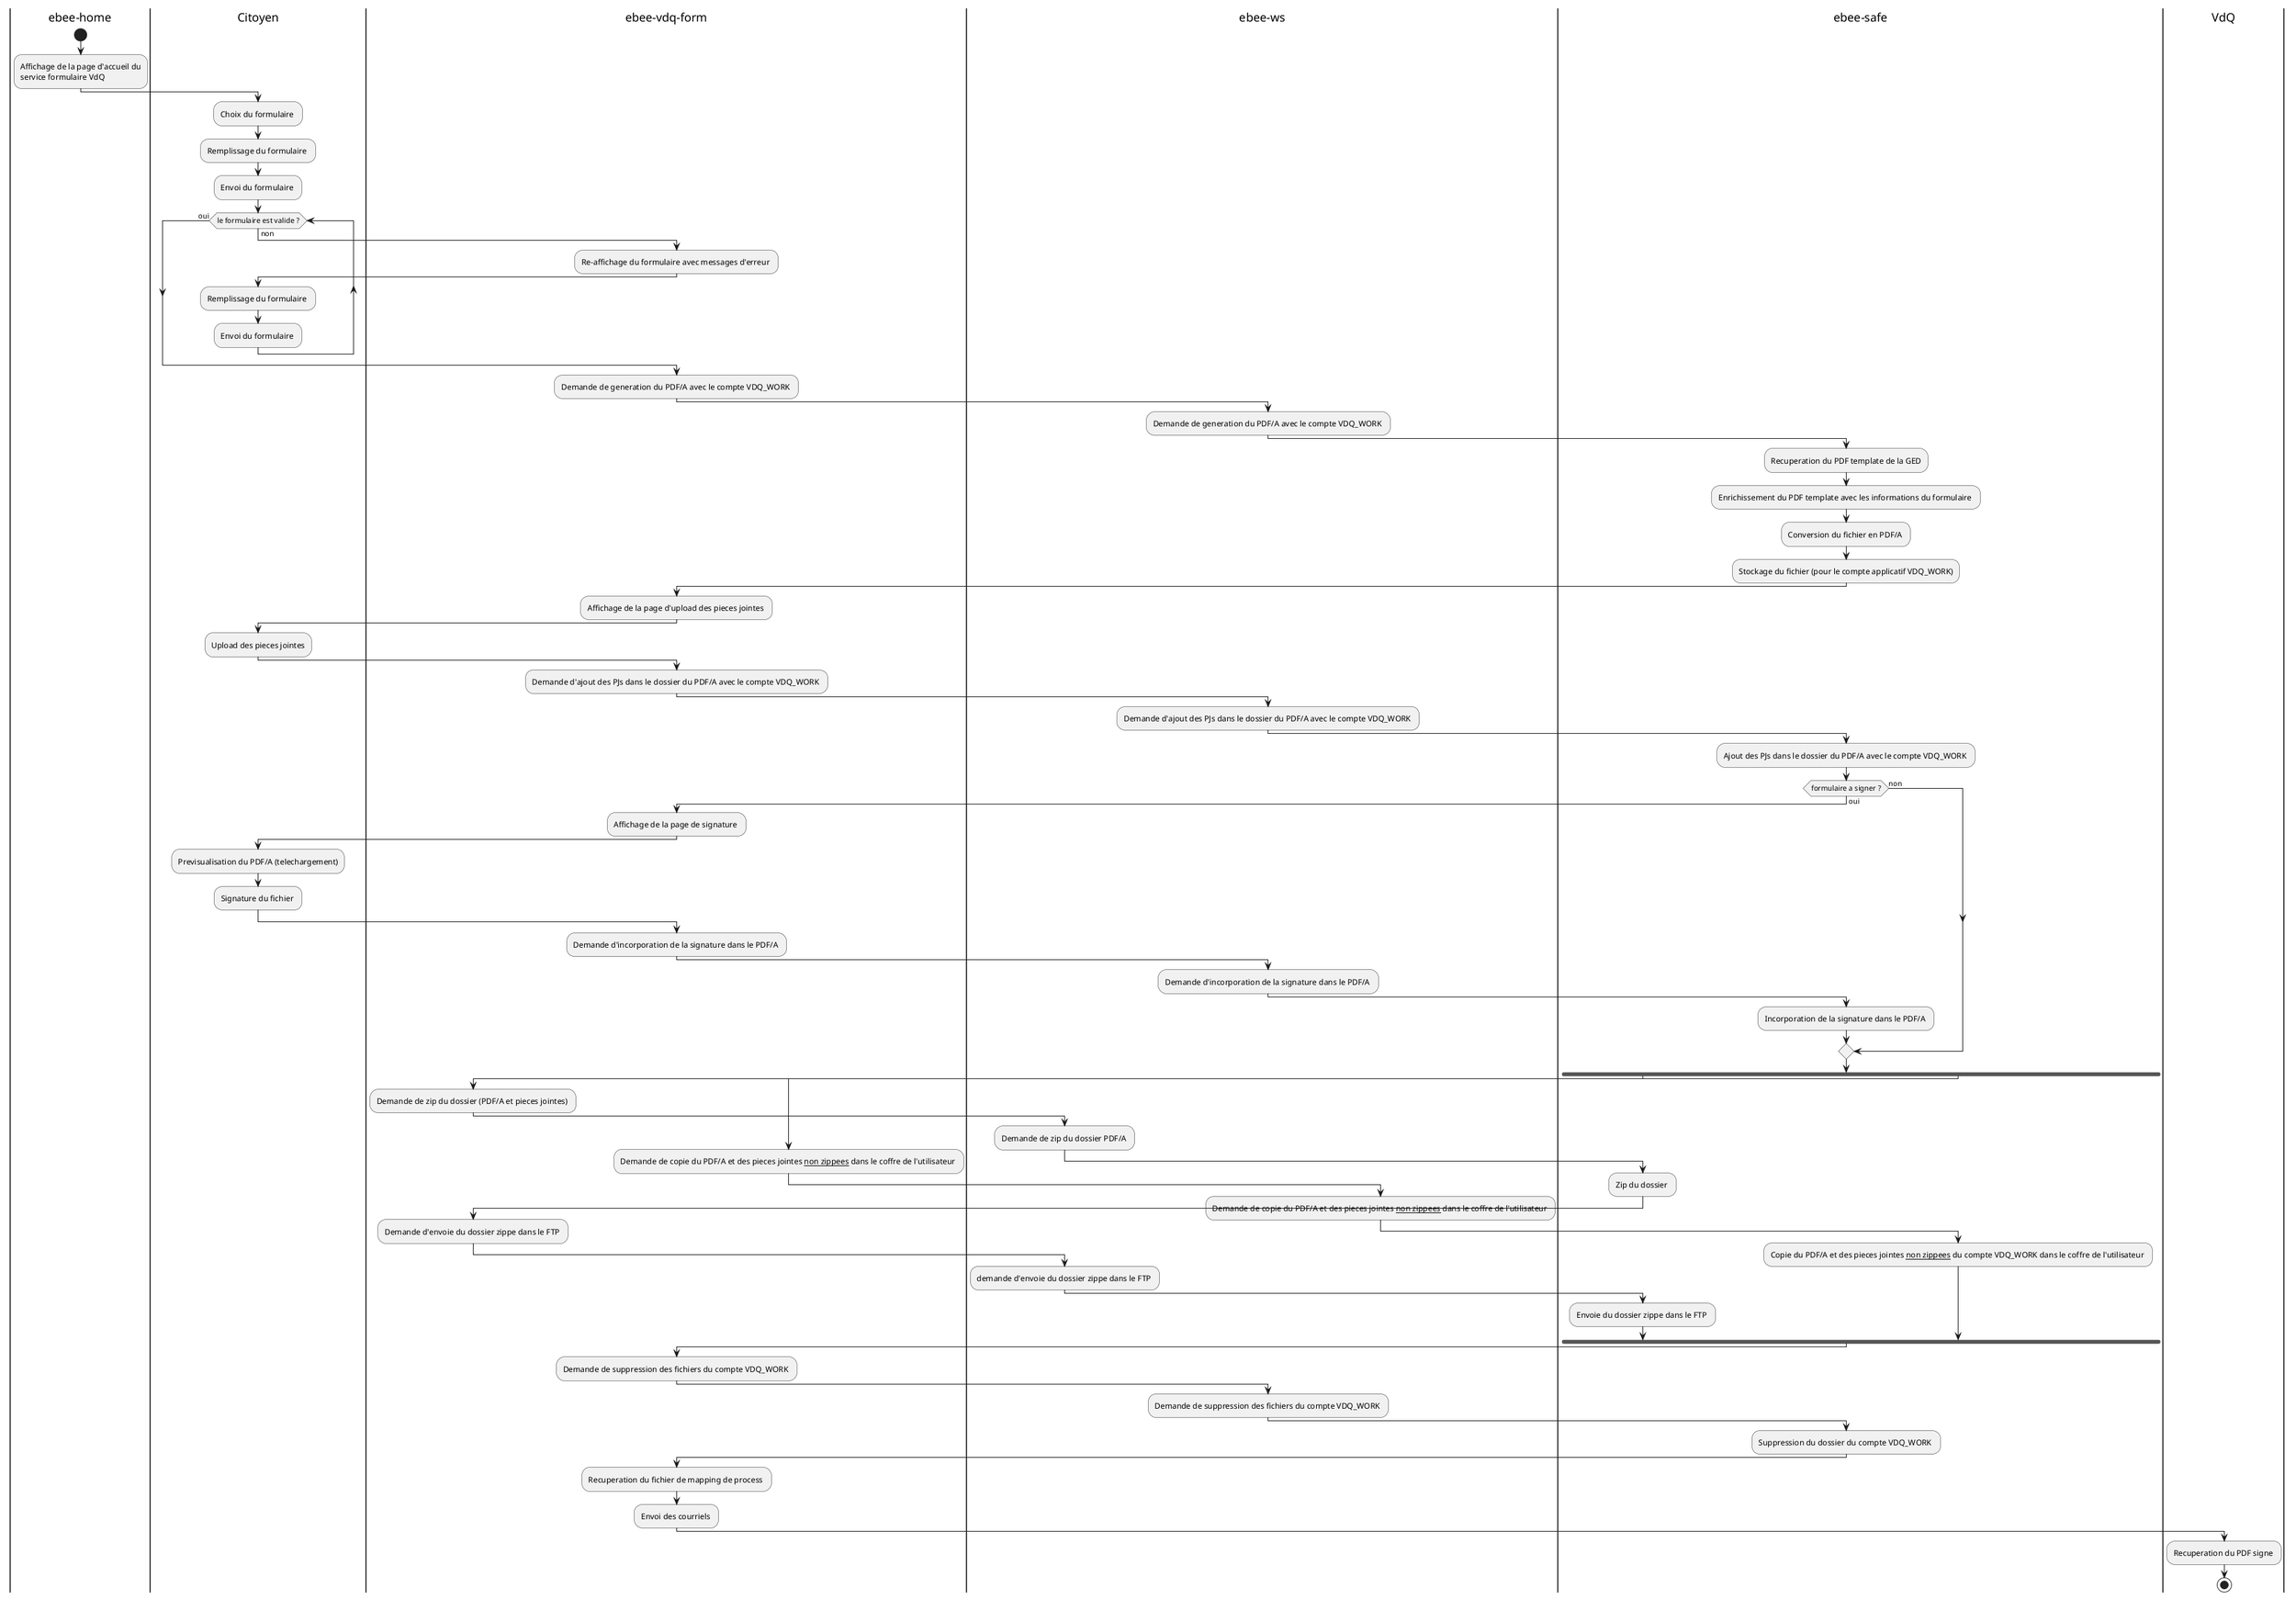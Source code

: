 {
  "sha1": "s2yid992b1ls2el0bpnys7x6u3ij3yw",
  "insertion": {
    "when": "2024-06-04T17:28:44.618Z",
    "user": "plantuml@gmail.com"
  }
}
@startuml

|ebee-home|
Start
:Affichage de la page d'accueil du
service formulaire VdQ ;
|Citoyen|
:Choix du formulaire ;
:Remplissage du formulaire ;
:Envoi du formulaire ;
while (le formulaire est valide ?) is (non)
|ebee-vdq-form|
:Re-affichage du formulaire avec messages d'erreur ;
|Citoyen|
:Remplissage du formulaire ;
:Envoi du formulaire ;
Endwhile (oui)
|ebee-vdq-form|
:Demande de generation du PDF/A avec le compte VDQ_WORK ;
|ebee-ws|
:Demande de generation du PDF/A avec le compte VDQ_WORK ;
|ebee-safe|
:Recuperation du PDF template de la GED;
:Enrichissement du PDF template avec les informations du formulaire ;
:Conversion du fichier en PDF/A ;
:Stockage du fichier (pour le compte applicatif VDQ_WORK);
|ebee-vdq-form|
:Affichage de la page d'upload des pieces jointes ;
|Citoyen|
:Upload des pieces jointes;
|ebee-vdq-form|
:Demande d'ajout des PJs dans le dossier du PDF/A avec le compte VDQ_WORK ;
|ebee-ws|
:Demande d'ajout des PJs dans le dossier du PDF/A avec le compte VDQ_WORK ;
|ebee-safe|
:Ajout des PJs dans le dossier du PDF/A avec le compte VDQ_WORK ;
if (formulaire a signer ?) then (oui)
|ebee-vdq-form|
:Affichage de la page de signature ;
|Citoyen|
:Previsualisation du PDF/A (telechargement);
:Signature du fichier ;
|ebee-vdq-form|
:Demande d'incorporation de la signature dans le PDF/A ;
|ebee-ws|
:Demande d'incorporation de la signature dans le PDF/A ;
|ebee-safe|
:Incorporation de la signature dans le PDF/A ;
Else (non)
Endif
fork
|ebee-vdq-form|
:Demande de zip du dossier (PDF/A et pieces jointes) ;
|ebee-ws|
:Demande de zip du dossier PDF/A ;
|ebee-safe|
:Zip du dossier ;
|ebee-vdq-form|
:Demande d'envoie du dossier zippe dans le FTP ;
|ebee-ws|
:demande d'envoie du dossier zippe dans le FTP ;
|ebee-safe|
:Envoie du dossier zippe dans le FTP ;
Fork again
|ebee-vdq-form|
:Demande de copie du PDF/A et des pieces jointes <u>non zippees</u> dans le coffre de l'utilisateur ;
|ebee-ws|
:Demande de copie du PDF/A et des pieces jointes <u>non zippees</u> dans le coffre de l'utilisateur ;
|ebee-safe|
:Copie du PDF/A et des pieces jointes <u>non zippees</u> du compte VDQ_WORK dans le coffre de l'utilisateur ;
End fork
|ebee-vdq-form|
:Demande de suppression des fichiers du compte VDQ_WORK ;
|ebee-ws|
:Demande de suppression des fichiers du compte VDQ_WORK ;
|ebee-safe|
:Suppression du dossier du compte VDQ_WORK ;
|ebee-vdq-form|
:Recuperation du fichier de mapping de process ;
:Envoi des courriels ;
|VdQ|
:Recuperation du PDF signe ;
stop

@enduml
